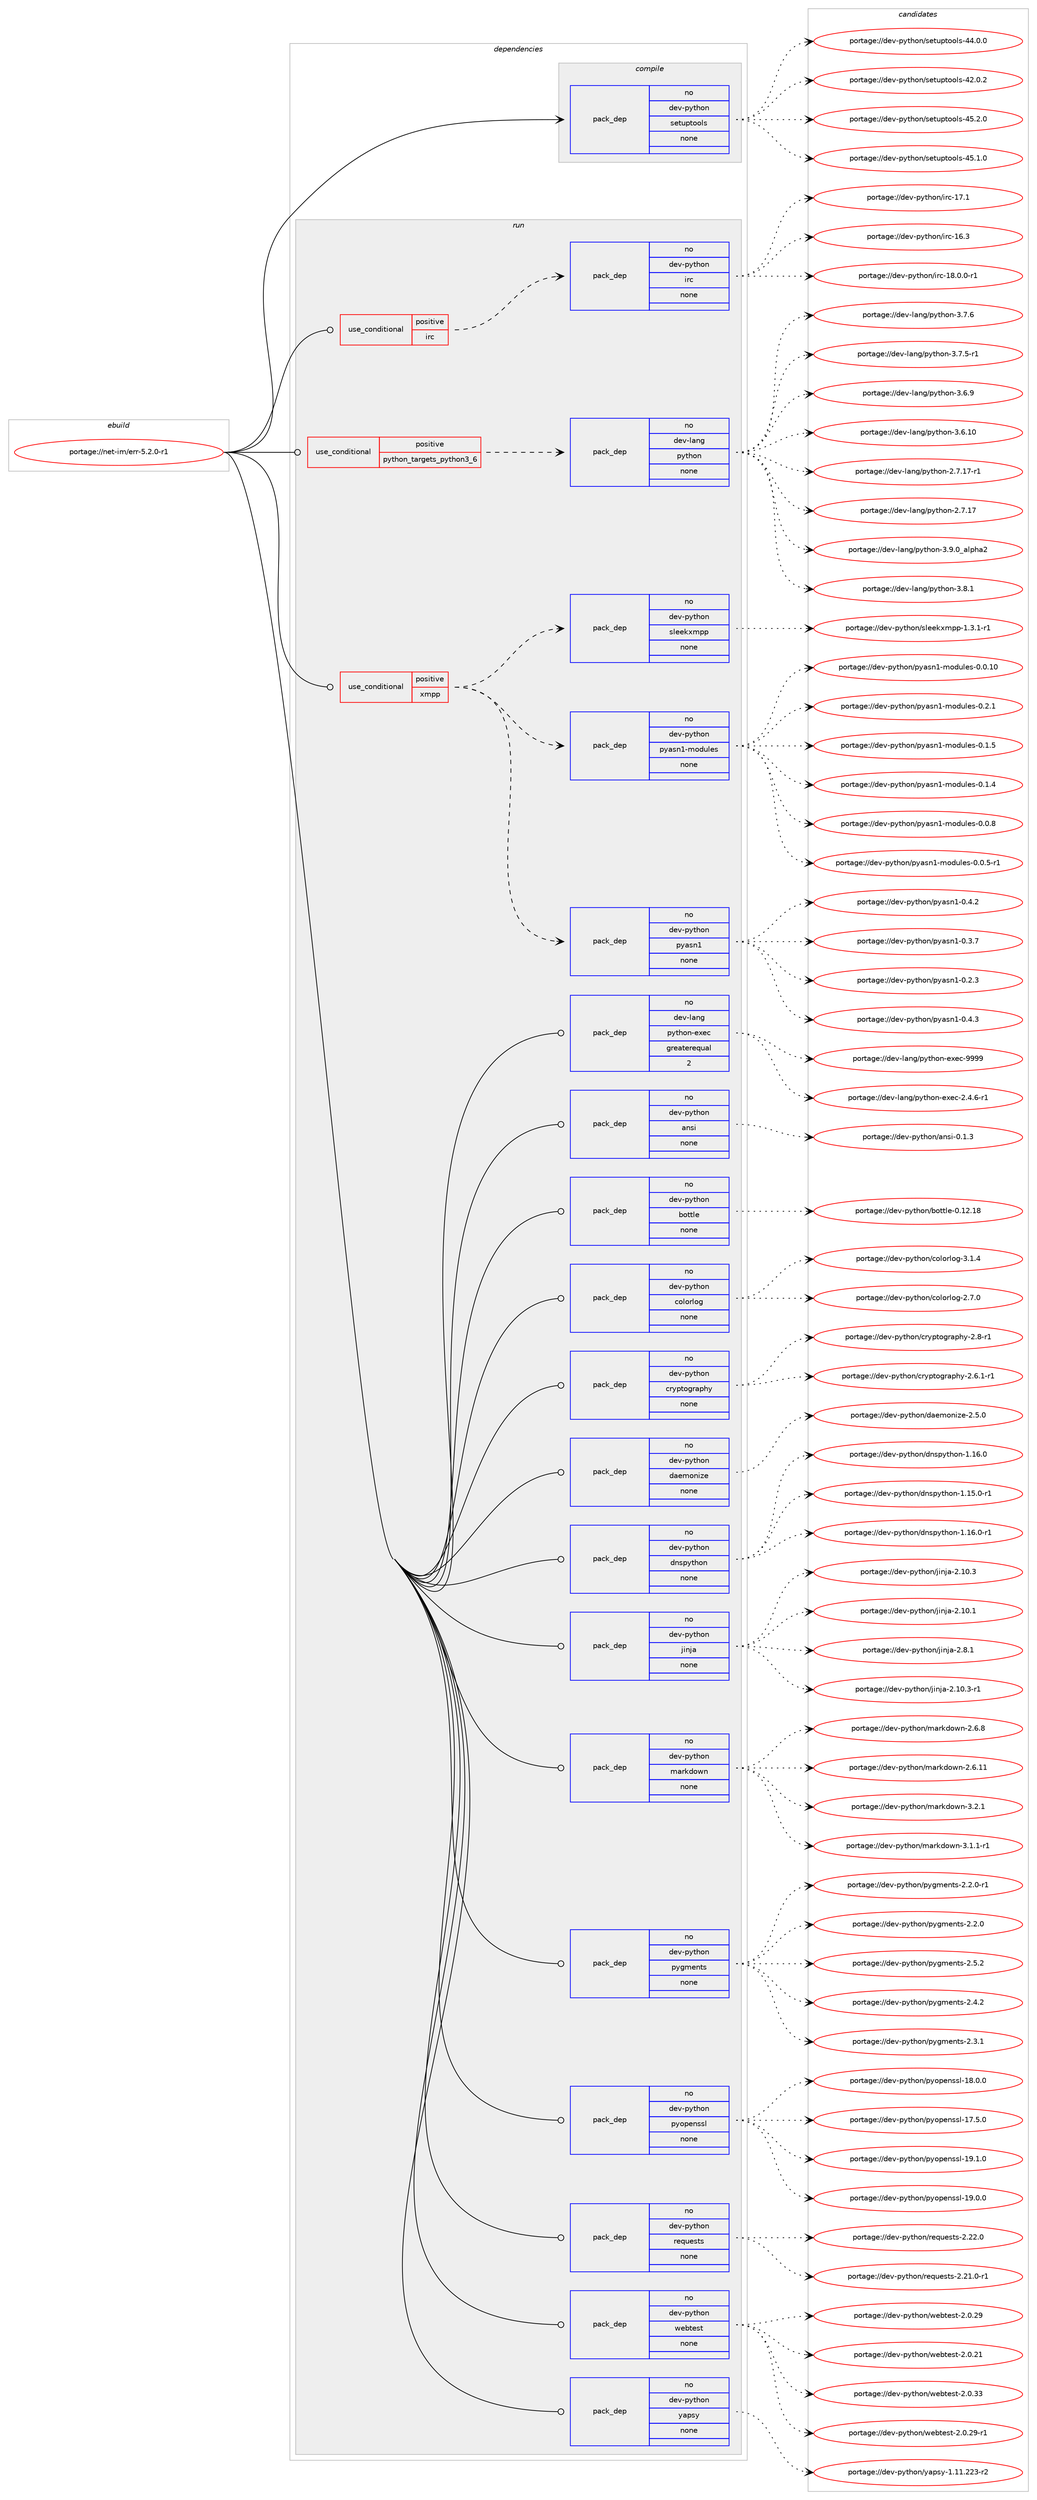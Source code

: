 digraph prolog {

# *************
# Graph options
# *************

newrank=true;
concentrate=true;
compound=true;
graph [rankdir=LR,fontname=Helvetica,fontsize=10,ranksep=1.5];#, ranksep=2.5, nodesep=0.2];
edge  [arrowhead=vee];
node  [fontname=Helvetica,fontsize=10];

# **********
# The ebuild
# **********

subgraph cluster_leftcol {
color=gray;
rank=same;
label=<<i>ebuild</i>>;
id [label="portage://net-im/err-5.2.0-r1", color=red, width=4, href="../net-im/err-5.2.0-r1.svg"];
}

# ****************
# The dependencies
# ****************

subgraph cluster_midcol {
color=gray;
label=<<i>dependencies</i>>;
subgraph cluster_compile {
fillcolor="#eeeeee";
style=filled;
label=<<i>compile</i>>;
subgraph pack107538 {
dependency140376 [label=<<TABLE BORDER="0" CELLBORDER="1" CELLSPACING="0" CELLPADDING="4" WIDTH="220"><TR><TD ROWSPAN="6" CELLPADDING="30">pack_dep</TD></TR><TR><TD WIDTH="110">no</TD></TR><TR><TD>dev-python</TD></TR><TR><TD>setuptools</TD></TR><TR><TD>none</TD></TR><TR><TD></TD></TR></TABLE>>, shape=none, color=blue];
}
id:e -> dependency140376:w [weight=20,style="solid",arrowhead="vee"];
}
subgraph cluster_compileandrun {
fillcolor="#eeeeee";
style=filled;
label=<<i>compile and run</i>>;
}
subgraph cluster_run {
fillcolor="#eeeeee";
style=filled;
label=<<i>run</i>>;
subgraph cond30490 {
dependency140377 [label=<<TABLE BORDER="0" CELLBORDER="1" CELLSPACING="0" CELLPADDING="4"><TR><TD ROWSPAN="3" CELLPADDING="10">use_conditional</TD></TR><TR><TD>positive</TD></TR><TR><TD>irc</TD></TR></TABLE>>, shape=none, color=red];
subgraph pack107539 {
dependency140378 [label=<<TABLE BORDER="0" CELLBORDER="1" CELLSPACING="0" CELLPADDING="4" WIDTH="220"><TR><TD ROWSPAN="6" CELLPADDING="30">pack_dep</TD></TR><TR><TD WIDTH="110">no</TD></TR><TR><TD>dev-python</TD></TR><TR><TD>irc</TD></TR><TR><TD>none</TD></TR><TR><TD></TD></TR></TABLE>>, shape=none, color=blue];
}
dependency140377:e -> dependency140378:w [weight=20,style="dashed",arrowhead="vee"];
}
id:e -> dependency140377:w [weight=20,style="solid",arrowhead="odot"];
subgraph cond30491 {
dependency140379 [label=<<TABLE BORDER="0" CELLBORDER="1" CELLSPACING="0" CELLPADDING="4"><TR><TD ROWSPAN="3" CELLPADDING="10">use_conditional</TD></TR><TR><TD>positive</TD></TR><TR><TD>python_targets_python3_6</TD></TR></TABLE>>, shape=none, color=red];
subgraph pack107540 {
dependency140380 [label=<<TABLE BORDER="0" CELLBORDER="1" CELLSPACING="0" CELLPADDING="4" WIDTH="220"><TR><TD ROWSPAN="6" CELLPADDING="30">pack_dep</TD></TR><TR><TD WIDTH="110">no</TD></TR><TR><TD>dev-lang</TD></TR><TR><TD>python</TD></TR><TR><TD>none</TD></TR><TR><TD></TD></TR></TABLE>>, shape=none, color=blue];
}
dependency140379:e -> dependency140380:w [weight=20,style="dashed",arrowhead="vee"];
}
id:e -> dependency140379:w [weight=20,style="solid",arrowhead="odot"];
subgraph cond30492 {
dependency140381 [label=<<TABLE BORDER="0" CELLBORDER="1" CELLSPACING="0" CELLPADDING="4"><TR><TD ROWSPAN="3" CELLPADDING="10">use_conditional</TD></TR><TR><TD>positive</TD></TR><TR><TD>xmpp</TD></TR></TABLE>>, shape=none, color=red];
subgraph pack107541 {
dependency140382 [label=<<TABLE BORDER="0" CELLBORDER="1" CELLSPACING="0" CELLPADDING="4" WIDTH="220"><TR><TD ROWSPAN="6" CELLPADDING="30">pack_dep</TD></TR><TR><TD WIDTH="110">no</TD></TR><TR><TD>dev-python</TD></TR><TR><TD>pyasn1</TD></TR><TR><TD>none</TD></TR><TR><TD></TD></TR></TABLE>>, shape=none, color=blue];
}
dependency140381:e -> dependency140382:w [weight=20,style="dashed",arrowhead="vee"];
subgraph pack107542 {
dependency140383 [label=<<TABLE BORDER="0" CELLBORDER="1" CELLSPACING="0" CELLPADDING="4" WIDTH="220"><TR><TD ROWSPAN="6" CELLPADDING="30">pack_dep</TD></TR><TR><TD WIDTH="110">no</TD></TR><TR><TD>dev-python</TD></TR><TR><TD>pyasn1-modules</TD></TR><TR><TD>none</TD></TR><TR><TD></TD></TR></TABLE>>, shape=none, color=blue];
}
dependency140381:e -> dependency140383:w [weight=20,style="dashed",arrowhead="vee"];
subgraph pack107543 {
dependency140384 [label=<<TABLE BORDER="0" CELLBORDER="1" CELLSPACING="0" CELLPADDING="4" WIDTH="220"><TR><TD ROWSPAN="6" CELLPADDING="30">pack_dep</TD></TR><TR><TD WIDTH="110">no</TD></TR><TR><TD>dev-python</TD></TR><TR><TD>sleekxmpp</TD></TR><TR><TD>none</TD></TR><TR><TD></TD></TR></TABLE>>, shape=none, color=blue];
}
dependency140381:e -> dependency140384:w [weight=20,style="dashed",arrowhead="vee"];
}
id:e -> dependency140381:w [weight=20,style="solid",arrowhead="odot"];
subgraph pack107544 {
dependency140385 [label=<<TABLE BORDER="0" CELLBORDER="1" CELLSPACING="0" CELLPADDING="4" WIDTH="220"><TR><TD ROWSPAN="6" CELLPADDING="30">pack_dep</TD></TR><TR><TD WIDTH="110">no</TD></TR><TR><TD>dev-lang</TD></TR><TR><TD>python-exec</TD></TR><TR><TD>greaterequal</TD></TR><TR><TD>2</TD></TR></TABLE>>, shape=none, color=blue];
}
id:e -> dependency140385:w [weight=20,style="solid",arrowhead="odot"];
subgraph pack107545 {
dependency140386 [label=<<TABLE BORDER="0" CELLBORDER="1" CELLSPACING="0" CELLPADDING="4" WIDTH="220"><TR><TD ROWSPAN="6" CELLPADDING="30">pack_dep</TD></TR><TR><TD WIDTH="110">no</TD></TR><TR><TD>dev-python</TD></TR><TR><TD>ansi</TD></TR><TR><TD>none</TD></TR><TR><TD></TD></TR></TABLE>>, shape=none, color=blue];
}
id:e -> dependency140386:w [weight=20,style="solid",arrowhead="odot"];
subgraph pack107546 {
dependency140387 [label=<<TABLE BORDER="0" CELLBORDER="1" CELLSPACING="0" CELLPADDING="4" WIDTH="220"><TR><TD ROWSPAN="6" CELLPADDING="30">pack_dep</TD></TR><TR><TD WIDTH="110">no</TD></TR><TR><TD>dev-python</TD></TR><TR><TD>bottle</TD></TR><TR><TD>none</TD></TR><TR><TD></TD></TR></TABLE>>, shape=none, color=blue];
}
id:e -> dependency140387:w [weight=20,style="solid",arrowhead="odot"];
subgraph pack107547 {
dependency140388 [label=<<TABLE BORDER="0" CELLBORDER="1" CELLSPACING="0" CELLPADDING="4" WIDTH="220"><TR><TD ROWSPAN="6" CELLPADDING="30">pack_dep</TD></TR><TR><TD WIDTH="110">no</TD></TR><TR><TD>dev-python</TD></TR><TR><TD>colorlog</TD></TR><TR><TD>none</TD></TR><TR><TD></TD></TR></TABLE>>, shape=none, color=blue];
}
id:e -> dependency140388:w [weight=20,style="solid",arrowhead="odot"];
subgraph pack107548 {
dependency140389 [label=<<TABLE BORDER="0" CELLBORDER="1" CELLSPACING="0" CELLPADDING="4" WIDTH="220"><TR><TD ROWSPAN="6" CELLPADDING="30">pack_dep</TD></TR><TR><TD WIDTH="110">no</TD></TR><TR><TD>dev-python</TD></TR><TR><TD>cryptography</TD></TR><TR><TD>none</TD></TR><TR><TD></TD></TR></TABLE>>, shape=none, color=blue];
}
id:e -> dependency140389:w [weight=20,style="solid",arrowhead="odot"];
subgraph pack107549 {
dependency140390 [label=<<TABLE BORDER="0" CELLBORDER="1" CELLSPACING="0" CELLPADDING="4" WIDTH="220"><TR><TD ROWSPAN="6" CELLPADDING="30">pack_dep</TD></TR><TR><TD WIDTH="110">no</TD></TR><TR><TD>dev-python</TD></TR><TR><TD>daemonize</TD></TR><TR><TD>none</TD></TR><TR><TD></TD></TR></TABLE>>, shape=none, color=blue];
}
id:e -> dependency140390:w [weight=20,style="solid",arrowhead="odot"];
subgraph pack107550 {
dependency140391 [label=<<TABLE BORDER="0" CELLBORDER="1" CELLSPACING="0" CELLPADDING="4" WIDTH="220"><TR><TD ROWSPAN="6" CELLPADDING="30">pack_dep</TD></TR><TR><TD WIDTH="110">no</TD></TR><TR><TD>dev-python</TD></TR><TR><TD>dnspython</TD></TR><TR><TD>none</TD></TR><TR><TD></TD></TR></TABLE>>, shape=none, color=blue];
}
id:e -> dependency140391:w [weight=20,style="solid",arrowhead="odot"];
subgraph pack107551 {
dependency140392 [label=<<TABLE BORDER="0" CELLBORDER="1" CELLSPACING="0" CELLPADDING="4" WIDTH="220"><TR><TD ROWSPAN="6" CELLPADDING="30">pack_dep</TD></TR><TR><TD WIDTH="110">no</TD></TR><TR><TD>dev-python</TD></TR><TR><TD>jinja</TD></TR><TR><TD>none</TD></TR><TR><TD></TD></TR></TABLE>>, shape=none, color=blue];
}
id:e -> dependency140392:w [weight=20,style="solid",arrowhead="odot"];
subgraph pack107552 {
dependency140393 [label=<<TABLE BORDER="0" CELLBORDER="1" CELLSPACING="0" CELLPADDING="4" WIDTH="220"><TR><TD ROWSPAN="6" CELLPADDING="30">pack_dep</TD></TR><TR><TD WIDTH="110">no</TD></TR><TR><TD>dev-python</TD></TR><TR><TD>markdown</TD></TR><TR><TD>none</TD></TR><TR><TD></TD></TR></TABLE>>, shape=none, color=blue];
}
id:e -> dependency140393:w [weight=20,style="solid",arrowhead="odot"];
subgraph pack107553 {
dependency140394 [label=<<TABLE BORDER="0" CELLBORDER="1" CELLSPACING="0" CELLPADDING="4" WIDTH="220"><TR><TD ROWSPAN="6" CELLPADDING="30">pack_dep</TD></TR><TR><TD WIDTH="110">no</TD></TR><TR><TD>dev-python</TD></TR><TR><TD>pygments</TD></TR><TR><TD>none</TD></TR><TR><TD></TD></TR></TABLE>>, shape=none, color=blue];
}
id:e -> dependency140394:w [weight=20,style="solid",arrowhead="odot"];
subgraph pack107554 {
dependency140395 [label=<<TABLE BORDER="0" CELLBORDER="1" CELLSPACING="0" CELLPADDING="4" WIDTH="220"><TR><TD ROWSPAN="6" CELLPADDING="30">pack_dep</TD></TR><TR><TD WIDTH="110">no</TD></TR><TR><TD>dev-python</TD></TR><TR><TD>pyopenssl</TD></TR><TR><TD>none</TD></TR><TR><TD></TD></TR></TABLE>>, shape=none, color=blue];
}
id:e -> dependency140395:w [weight=20,style="solid",arrowhead="odot"];
subgraph pack107555 {
dependency140396 [label=<<TABLE BORDER="0" CELLBORDER="1" CELLSPACING="0" CELLPADDING="4" WIDTH="220"><TR><TD ROWSPAN="6" CELLPADDING="30">pack_dep</TD></TR><TR><TD WIDTH="110">no</TD></TR><TR><TD>dev-python</TD></TR><TR><TD>requests</TD></TR><TR><TD>none</TD></TR><TR><TD></TD></TR></TABLE>>, shape=none, color=blue];
}
id:e -> dependency140396:w [weight=20,style="solid",arrowhead="odot"];
subgraph pack107556 {
dependency140397 [label=<<TABLE BORDER="0" CELLBORDER="1" CELLSPACING="0" CELLPADDING="4" WIDTH="220"><TR><TD ROWSPAN="6" CELLPADDING="30">pack_dep</TD></TR><TR><TD WIDTH="110">no</TD></TR><TR><TD>dev-python</TD></TR><TR><TD>webtest</TD></TR><TR><TD>none</TD></TR><TR><TD></TD></TR></TABLE>>, shape=none, color=blue];
}
id:e -> dependency140397:w [weight=20,style="solid",arrowhead="odot"];
subgraph pack107557 {
dependency140398 [label=<<TABLE BORDER="0" CELLBORDER="1" CELLSPACING="0" CELLPADDING="4" WIDTH="220"><TR><TD ROWSPAN="6" CELLPADDING="30">pack_dep</TD></TR><TR><TD WIDTH="110">no</TD></TR><TR><TD>dev-python</TD></TR><TR><TD>yapsy</TD></TR><TR><TD>none</TD></TR><TR><TD></TD></TR></TABLE>>, shape=none, color=blue];
}
id:e -> dependency140398:w [weight=20,style="solid",arrowhead="odot"];
}
}

# **************
# The candidates
# **************

subgraph cluster_choices {
rank=same;
color=gray;
label=<<i>candidates</i>>;

subgraph choice107538 {
color=black;
nodesep=1;
choice100101118451121211161041111104711510111611711211611111110811545525346504648 [label="portage://dev-python/setuptools-45.2.0", color=red, width=4,href="../dev-python/setuptools-45.2.0.svg"];
choice100101118451121211161041111104711510111611711211611111110811545525346494648 [label="portage://dev-python/setuptools-45.1.0", color=red, width=4,href="../dev-python/setuptools-45.1.0.svg"];
choice100101118451121211161041111104711510111611711211611111110811545525246484648 [label="portage://dev-python/setuptools-44.0.0", color=red, width=4,href="../dev-python/setuptools-44.0.0.svg"];
choice100101118451121211161041111104711510111611711211611111110811545525046484650 [label="portage://dev-python/setuptools-42.0.2", color=red, width=4,href="../dev-python/setuptools-42.0.2.svg"];
dependency140376:e -> choice100101118451121211161041111104711510111611711211611111110811545525346504648:w [style=dotted,weight="100"];
dependency140376:e -> choice100101118451121211161041111104711510111611711211611111110811545525346494648:w [style=dotted,weight="100"];
dependency140376:e -> choice100101118451121211161041111104711510111611711211611111110811545525246484648:w [style=dotted,weight="100"];
dependency140376:e -> choice100101118451121211161041111104711510111611711211611111110811545525046484650:w [style=dotted,weight="100"];
}
subgraph choice107539 {
color=black;
nodesep=1;
choice100101118451121211161041111104710511499454956464846484511449 [label="portage://dev-python/irc-18.0.0-r1", color=red, width=4,href="../dev-python/irc-18.0.0-r1.svg"];
choice1001011184511212111610411111047105114994549554649 [label="portage://dev-python/irc-17.1", color=red, width=4,href="../dev-python/irc-17.1.svg"];
choice1001011184511212111610411111047105114994549544651 [label="portage://dev-python/irc-16.3", color=red, width=4,href="../dev-python/irc-16.3.svg"];
dependency140378:e -> choice100101118451121211161041111104710511499454956464846484511449:w [style=dotted,weight="100"];
dependency140378:e -> choice1001011184511212111610411111047105114994549554649:w [style=dotted,weight="100"];
dependency140378:e -> choice1001011184511212111610411111047105114994549544651:w [style=dotted,weight="100"];
}
subgraph choice107540 {
color=black;
nodesep=1;
choice10010111845108971101034711212111610411111045514657464895971081121049750 [label="portage://dev-lang/python-3.9.0_alpha2", color=red, width=4,href="../dev-lang/python-3.9.0_alpha2.svg"];
choice100101118451089711010347112121116104111110455146564649 [label="portage://dev-lang/python-3.8.1", color=red, width=4,href="../dev-lang/python-3.8.1.svg"];
choice100101118451089711010347112121116104111110455146554654 [label="portage://dev-lang/python-3.7.6", color=red, width=4,href="../dev-lang/python-3.7.6.svg"];
choice1001011184510897110103471121211161041111104551465546534511449 [label="portage://dev-lang/python-3.7.5-r1", color=red, width=4,href="../dev-lang/python-3.7.5-r1.svg"];
choice100101118451089711010347112121116104111110455146544657 [label="portage://dev-lang/python-3.6.9", color=red, width=4,href="../dev-lang/python-3.6.9.svg"];
choice10010111845108971101034711212111610411111045514654464948 [label="portage://dev-lang/python-3.6.10", color=red, width=4,href="../dev-lang/python-3.6.10.svg"];
choice100101118451089711010347112121116104111110455046554649554511449 [label="portage://dev-lang/python-2.7.17-r1", color=red, width=4,href="../dev-lang/python-2.7.17-r1.svg"];
choice10010111845108971101034711212111610411111045504655464955 [label="portage://dev-lang/python-2.7.17", color=red, width=4,href="../dev-lang/python-2.7.17.svg"];
dependency140380:e -> choice10010111845108971101034711212111610411111045514657464895971081121049750:w [style=dotted,weight="100"];
dependency140380:e -> choice100101118451089711010347112121116104111110455146564649:w [style=dotted,weight="100"];
dependency140380:e -> choice100101118451089711010347112121116104111110455146554654:w [style=dotted,weight="100"];
dependency140380:e -> choice1001011184510897110103471121211161041111104551465546534511449:w [style=dotted,weight="100"];
dependency140380:e -> choice100101118451089711010347112121116104111110455146544657:w [style=dotted,weight="100"];
dependency140380:e -> choice10010111845108971101034711212111610411111045514654464948:w [style=dotted,weight="100"];
dependency140380:e -> choice100101118451089711010347112121116104111110455046554649554511449:w [style=dotted,weight="100"];
dependency140380:e -> choice10010111845108971101034711212111610411111045504655464955:w [style=dotted,weight="100"];
}
subgraph choice107541 {
color=black;
nodesep=1;
choice10010111845112121116104111110471121219711511049454846524651 [label="portage://dev-python/pyasn1-0.4.3", color=red, width=4,href="../dev-python/pyasn1-0.4.3.svg"];
choice10010111845112121116104111110471121219711511049454846524650 [label="portage://dev-python/pyasn1-0.4.2", color=red, width=4,href="../dev-python/pyasn1-0.4.2.svg"];
choice10010111845112121116104111110471121219711511049454846514655 [label="portage://dev-python/pyasn1-0.3.7", color=red, width=4,href="../dev-python/pyasn1-0.3.7.svg"];
choice10010111845112121116104111110471121219711511049454846504651 [label="portage://dev-python/pyasn1-0.2.3", color=red, width=4,href="../dev-python/pyasn1-0.2.3.svg"];
dependency140382:e -> choice10010111845112121116104111110471121219711511049454846524651:w [style=dotted,weight="100"];
dependency140382:e -> choice10010111845112121116104111110471121219711511049454846524650:w [style=dotted,weight="100"];
dependency140382:e -> choice10010111845112121116104111110471121219711511049454846514655:w [style=dotted,weight="100"];
dependency140382:e -> choice10010111845112121116104111110471121219711511049454846504651:w [style=dotted,weight="100"];
}
subgraph choice107542 {
color=black;
nodesep=1;
choice1001011184511212111610411111047112121971151104945109111100117108101115454846504649 [label="portage://dev-python/pyasn1-modules-0.2.1", color=red, width=4,href="../dev-python/pyasn1-modules-0.2.1.svg"];
choice1001011184511212111610411111047112121971151104945109111100117108101115454846494653 [label="portage://dev-python/pyasn1-modules-0.1.5", color=red, width=4,href="../dev-python/pyasn1-modules-0.1.5.svg"];
choice1001011184511212111610411111047112121971151104945109111100117108101115454846494652 [label="portage://dev-python/pyasn1-modules-0.1.4", color=red, width=4,href="../dev-python/pyasn1-modules-0.1.4.svg"];
choice1001011184511212111610411111047112121971151104945109111100117108101115454846484656 [label="portage://dev-python/pyasn1-modules-0.0.8", color=red, width=4,href="../dev-python/pyasn1-modules-0.0.8.svg"];
choice10010111845112121116104111110471121219711511049451091111001171081011154548464846534511449 [label="portage://dev-python/pyasn1-modules-0.0.5-r1", color=red, width=4,href="../dev-python/pyasn1-modules-0.0.5-r1.svg"];
choice100101118451121211161041111104711212197115110494510911110011710810111545484648464948 [label="portage://dev-python/pyasn1-modules-0.0.10", color=red, width=4,href="../dev-python/pyasn1-modules-0.0.10.svg"];
dependency140383:e -> choice1001011184511212111610411111047112121971151104945109111100117108101115454846504649:w [style=dotted,weight="100"];
dependency140383:e -> choice1001011184511212111610411111047112121971151104945109111100117108101115454846494653:w [style=dotted,weight="100"];
dependency140383:e -> choice1001011184511212111610411111047112121971151104945109111100117108101115454846494652:w [style=dotted,weight="100"];
dependency140383:e -> choice1001011184511212111610411111047112121971151104945109111100117108101115454846484656:w [style=dotted,weight="100"];
dependency140383:e -> choice10010111845112121116104111110471121219711511049451091111001171081011154548464846534511449:w [style=dotted,weight="100"];
dependency140383:e -> choice100101118451121211161041111104711212197115110494510911110011710810111545484648464948:w [style=dotted,weight="100"];
}
subgraph choice107543 {
color=black;
nodesep=1;
choice10010111845112121116104111110471151081011011071201091121124549465146494511449 [label="portage://dev-python/sleekxmpp-1.3.1-r1", color=red, width=4,href="../dev-python/sleekxmpp-1.3.1-r1.svg"];
dependency140384:e -> choice10010111845112121116104111110471151081011011071201091121124549465146494511449:w [style=dotted,weight="100"];
}
subgraph choice107544 {
color=black;
nodesep=1;
choice10010111845108971101034711212111610411111045101120101994557575757 [label="portage://dev-lang/python-exec-9999", color=red, width=4,href="../dev-lang/python-exec-9999.svg"];
choice10010111845108971101034711212111610411111045101120101994550465246544511449 [label="portage://dev-lang/python-exec-2.4.6-r1", color=red, width=4,href="../dev-lang/python-exec-2.4.6-r1.svg"];
dependency140385:e -> choice10010111845108971101034711212111610411111045101120101994557575757:w [style=dotted,weight="100"];
dependency140385:e -> choice10010111845108971101034711212111610411111045101120101994550465246544511449:w [style=dotted,weight="100"];
}
subgraph choice107545 {
color=black;
nodesep=1;
choice100101118451121211161041111104797110115105454846494651 [label="portage://dev-python/ansi-0.1.3", color=red, width=4,href="../dev-python/ansi-0.1.3.svg"];
dependency140386:e -> choice100101118451121211161041111104797110115105454846494651:w [style=dotted,weight="100"];
}
subgraph choice107546 {
color=black;
nodesep=1;
choice1001011184511212111610411111047981111161161081014548464950464956 [label="portage://dev-python/bottle-0.12.18", color=red, width=4,href="../dev-python/bottle-0.12.18.svg"];
dependency140387:e -> choice1001011184511212111610411111047981111161161081014548464950464956:w [style=dotted,weight="100"];
}
subgraph choice107547 {
color=black;
nodesep=1;
choice100101118451121211161041111104799111108111114108111103455146494652 [label="portage://dev-python/colorlog-3.1.4", color=red, width=4,href="../dev-python/colorlog-3.1.4.svg"];
choice100101118451121211161041111104799111108111114108111103455046554648 [label="portage://dev-python/colorlog-2.7.0", color=red, width=4,href="../dev-python/colorlog-2.7.0.svg"];
dependency140388:e -> choice100101118451121211161041111104799111108111114108111103455146494652:w [style=dotted,weight="100"];
dependency140388:e -> choice100101118451121211161041111104799111108111114108111103455046554648:w [style=dotted,weight="100"];
}
subgraph choice107548 {
color=black;
nodesep=1;
choice10010111845112121116104111110479911412111211611110311497112104121455046564511449 [label="portage://dev-python/cryptography-2.8-r1", color=red, width=4,href="../dev-python/cryptography-2.8-r1.svg"];
choice100101118451121211161041111104799114121112116111103114971121041214550465446494511449 [label="portage://dev-python/cryptography-2.6.1-r1", color=red, width=4,href="../dev-python/cryptography-2.6.1-r1.svg"];
dependency140389:e -> choice10010111845112121116104111110479911412111211611110311497112104121455046564511449:w [style=dotted,weight="100"];
dependency140389:e -> choice100101118451121211161041111104799114121112116111103114971121041214550465446494511449:w [style=dotted,weight="100"];
}
subgraph choice107549 {
color=black;
nodesep=1;
choice100101118451121211161041111104710097101109111110105122101455046534648 [label="portage://dev-python/daemonize-2.5.0", color=red, width=4,href="../dev-python/daemonize-2.5.0.svg"];
dependency140390:e -> choice100101118451121211161041111104710097101109111110105122101455046534648:w [style=dotted,weight="100"];
}
subgraph choice107550 {
color=black;
nodesep=1;
choice1001011184511212111610411111047100110115112121116104111110454946495446484511449 [label="portage://dev-python/dnspython-1.16.0-r1", color=red, width=4,href="../dev-python/dnspython-1.16.0-r1.svg"];
choice100101118451121211161041111104710011011511212111610411111045494649544648 [label="portage://dev-python/dnspython-1.16.0", color=red, width=4,href="../dev-python/dnspython-1.16.0.svg"];
choice1001011184511212111610411111047100110115112121116104111110454946495346484511449 [label="portage://dev-python/dnspython-1.15.0-r1", color=red, width=4,href="../dev-python/dnspython-1.15.0-r1.svg"];
dependency140391:e -> choice1001011184511212111610411111047100110115112121116104111110454946495446484511449:w [style=dotted,weight="100"];
dependency140391:e -> choice100101118451121211161041111104710011011511212111610411111045494649544648:w [style=dotted,weight="100"];
dependency140391:e -> choice1001011184511212111610411111047100110115112121116104111110454946495346484511449:w [style=dotted,weight="100"];
}
subgraph choice107551 {
color=black;
nodesep=1;
choice100101118451121211161041111104710610511010697455046564649 [label="portage://dev-python/jinja-2.8.1", color=red, width=4,href="../dev-python/jinja-2.8.1.svg"];
choice100101118451121211161041111104710610511010697455046494846514511449 [label="portage://dev-python/jinja-2.10.3-r1", color=red, width=4,href="../dev-python/jinja-2.10.3-r1.svg"];
choice10010111845112121116104111110471061051101069745504649484651 [label="portage://dev-python/jinja-2.10.3", color=red, width=4,href="../dev-python/jinja-2.10.3.svg"];
choice10010111845112121116104111110471061051101069745504649484649 [label="portage://dev-python/jinja-2.10.1", color=red, width=4,href="../dev-python/jinja-2.10.1.svg"];
dependency140392:e -> choice100101118451121211161041111104710610511010697455046564649:w [style=dotted,weight="100"];
dependency140392:e -> choice100101118451121211161041111104710610511010697455046494846514511449:w [style=dotted,weight="100"];
dependency140392:e -> choice10010111845112121116104111110471061051101069745504649484651:w [style=dotted,weight="100"];
dependency140392:e -> choice10010111845112121116104111110471061051101069745504649484649:w [style=dotted,weight="100"];
}
subgraph choice107552 {
color=black;
nodesep=1;
choice100101118451121211161041111104710997114107100111119110455146504649 [label="portage://dev-python/markdown-3.2.1", color=red, width=4,href="../dev-python/markdown-3.2.1.svg"];
choice1001011184511212111610411111047109971141071001111191104551464946494511449 [label="portage://dev-python/markdown-3.1.1-r1", color=red, width=4,href="../dev-python/markdown-3.1.1-r1.svg"];
choice100101118451121211161041111104710997114107100111119110455046544656 [label="portage://dev-python/markdown-2.6.8", color=red, width=4,href="../dev-python/markdown-2.6.8.svg"];
choice10010111845112121116104111110471099711410710011111911045504654464949 [label="portage://dev-python/markdown-2.6.11", color=red, width=4,href="../dev-python/markdown-2.6.11.svg"];
dependency140393:e -> choice100101118451121211161041111104710997114107100111119110455146504649:w [style=dotted,weight="100"];
dependency140393:e -> choice1001011184511212111610411111047109971141071001111191104551464946494511449:w [style=dotted,weight="100"];
dependency140393:e -> choice100101118451121211161041111104710997114107100111119110455046544656:w [style=dotted,weight="100"];
dependency140393:e -> choice10010111845112121116104111110471099711410710011111911045504654464949:w [style=dotted,weight="100"];
}
subgraph choice107553 {
color=black;
nodesep=1;
choice1001011184511212111610411111047112121103109101110116115455046534650 [label="portage://dev-python/pygments-2.5.2", color=red, width=4,href="../dev-python/pygments-2.5.2.svg"];
choice1001011184511212111610411111047112121103109101110116115455046524650 [label="portage://dev-python/pygments-2.4.2", color=red, width=4,href="../dev-python/pygments-2.4.2.svg"];
choice1001011184511212111610411111047112121103109101110116115455046514649 [label="portage://dev-python/pygments-2.3.1", color=red, width=4,href="../dev-python/pygments-2.3.1.svg"];
choice10010111845112121116104111110471121211031091011101161154550465046484511449 [label="portage://dev-python/pygments-2.2.0-r1", color=red, width=4,href="../dev-python/pygments-2.2.0-r1.svg"];
choice1001011184511212111610411111047112121103109101110116115455046504648 [label="portage://dev-python/pygments-2.2.0", color=red, width=4,href="../dev-python/pygments-2.2.0.svg"];
dependency140394:e -> choice1001011184511212111610411111047112121103109101110116115455046534650:w [style=dotted,weight="100"];
dependency140394:e -> choice1001011184511212111610411111047112121103109101110116115455046524650:w [style=dotted,weight="100"];
dependency140394:e -> choice1001011184511212111610411111047112121103109101110116115455046514649:w [style=dotted,weight="100"];
dependency140394:e -> choice10010111845112121116104111110471121211031091011101161154550465046484511449:w [style=dotted,weight="100"];
dependency140394:e -> choice1001011184511212111610411111047112121103109101110116115455046504648:w [style=dotted,weight="100"];
}
subgraph choice107554 {
color=black;
nodesep=1;
choice100101118451121211161041111104711212111111210111011511510845495746494648 [label="portage://dev-python/pyopenssl-19.1.0", color=red, width=4,href="../dev-python/pyopenssl-19.1.0.svg"];
choice100101118451121211161041111104711212111111210111011511510845495746484648 [label="portage://dev-python/pyopenssl-19.0.0", color=red, width=4,href="../dev-python/pyopenssl-19.0.0.svg"];
choice100101118451121211161041111104711212111111210111011511510845495646484648 [label="portage://dev-python/pyopenssl-18.0.0", color=red, width=4,href="../dev-python/pyopenssl-18.0.0.svg"];
choice100101118451121211161041111104711212111111210111011511510845495546534648 [label="portage://dev-python/pyopenssl-17.5.0", color=red, width=4,href="../dev-python/pyopenssl-17.5.0.svg"];
dependency140395:e -> choice100101118451121211161041111104711212111111210111011511510845495746494648:w [style=dotted,weight="100"];
dependency140395:e -> choice100101118451121211161041111104711212111111210111011511510845495746484648:w [style=dotted,weight="100"];
dependency140395:e -> choice100101118451121211161041111104711212111111210111011511510845495646484648:w [style=dotted,weight="100"];
dependency140395:e -> choice100101118451121211161041111104711212111111210111011511510845495546534648:w [style=dotted,weight="100"];
}
subgraph choice107555 {
color=black;
nodesep=1;
choice100101118451121211161041111104711410111311710111511611545504650504648 [label="portage://dev-python/requests-2.22.0", color=red, width=4,href="../dev-python/requests-2.22.0.svg"];
choice1001011184511212111610411111047114101113117101115116115455046504946484511449 [label="portage://dev-python/requests-2.21.0-r1", color=red, width=4,href="../dev-python/requests-2.21.0-r1.svg"];
dependency140396:e -> choice100101118451121211161041111104711410111311710111511611545504650504648:w [style=dotted,weight="100"];
dependency140396:e -> choice1001011184511212111610411111047114101113117101115116115455046504946484511449:w [style=dotted,weight="100"];
}
subgraph choice107556 {
color=black;
nodesep=1;
choice10010111845112121116104111110471191019811610111511645504648465151 [label="portage://dev-python/webtest-2.0.33", color=red, width=4,href="../dev-python/webtest-2.0.33.svg"];
choice100101118451121211161041111104711910198116101115116455046484650574511449 [label="portage://dev-python/webtest-2.0.29-r1", color=red, width=4,href="../dev-python/webtest-2.0.29-r1.svg"];
choice10010111845112121116104111110471191019811610111511645504648465057 [label="portage://dev-python/webtest-2.0.29", color=red, width=4,href="../dev-python/webtest-2.0.29.svg"];
choice10010111845112121116104111110471191019811610111511645504648465049 [label="portage://dev-python/webtest-2.0.21", color=red, width=4,href="../dev-python/webtest-2.0.21.svg"];
dependency140397:e -> choice10010111845112121116104111110471191019811610111511645504648465151:w [style=dotted,weight="100"];
dependency140397:e -> choice100101118451121211161041111104711910198116101115116455046484650574511449:w [style=dotted,weight="100"];
dependency140397:e -> choice10010111845112121116104111110471191019811610111511645504648465057:w [style=dotted,weight="100"];
dependency140397:e -> choice10010111845112121116104111110471191019811610111511645504648465049:w [style=dotted,weight="100"];
}
subgraph choice107557 {
color=black;
nodesep=1;
choice1001011184511212111610411111047121971121151214549464949465050514511450 [label="portage://dev-python/yapsy-1.11.223-r2", color=red, width=4,href="../dev-python/yapsy-1.11.223-r2.svg"];
dependency140398:e -> choice1001011184511212111610411111047121971121151214549464949465050514511450:w [style=dotted,weight="100"];
}
}

}

